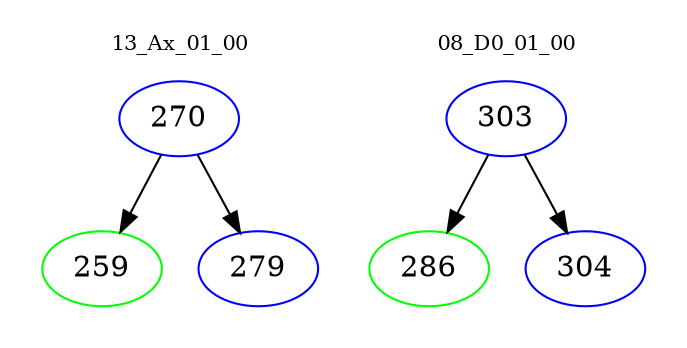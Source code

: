 digraph{
subgraph cluster_0 {
color = white
label = "13_Ax_01_00";
fontsize=10;
T0_270 [label="270", color="blue"]
T0_270 -> T0_259 [color="black"]
T0_259 [label="259", color="green"]
T0_270 -> T0_279 [color="black"]
T0_279 [label="279", color="blue"]
}
subgraph cluster_1 {
color = white
label = "08_D0_01_00";
fontsize=10;
T1_303 [label="303", color="blue"]
T1_303 -> T1_286 [color="black"]
T1_286 [label="286", color="green"]
T1_303 -> T1_304 [color="black"]
T1_304 [label="304", color="blue"]
}
}
